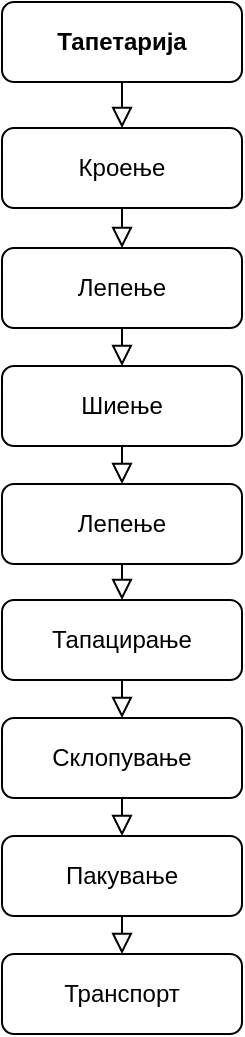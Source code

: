 <mxfile version="26.0.6">
  <diagram name="Page-1" id="6YHLERJcatcklHJie1yG">
    <mxGraphModel dx="1290" dy="557" grid="1" gridSize="10" guides="1" tooltips="1" connect="1" arrows="1" fold="1" page="1" pageScale="1" pageWidth="850" pageHeight="1100" math="0" shadow="0">
      <root>
        <mxCell id="0" />
        <mxCell id="1" parent="0" />
        <mxCell id="AoiX-MQDBQ31V0BbeJ8X-1" value="" style="rounded=0;html=1;jettySize=auto;orthogonalLoop=1;fontSize=11;endArrow=block;endFill=0;endSize=8;strokeWidth=1;shadow=0;labelBackgroundColor=none;edgeStyle=orthogonalEdgeStyle;exitX=0.5;exitY=1;exitDx=0;exitDy=0;entryX=0.5;entryY=0;entryDx=0;entryDy=0;" edge="1" parent="1" source="AoiX-MQDBQ31V0BbeJ8X-2" target="AoiX-MQDBQ31V0BbeJ8X-5">
          <mxGeometry relative="1" as="geometry">
            <mxPoint x="429.5" y="127" as="sourcePoint" />
            <mxPoint x="429.5" y="177" as="targetPoint" />
            <Array as="points" />
          </mxGeometry>
        </mxCell>
        <mxCell id="AoiX-MQDBQ31V0BbeJ8X-2" value="&lt;b&gt;Тапетарија&lt;/b&gt;" style="rounded=1;whiteSpace=wrap;html=1;fontSize=12;glass=0;strokeWidth=1;shadow=0;" vertex="1" parent="1">
          <mxGeometry x="370" y="107" width="120" height="40" as="geometry" />
        </mxCell>
        <mxCell id="AoiX-MQDBQ31V0BbeJ8X-5" value="Кроење" style="rounded=1;whiteSpace=wrap;html=1;fontSize=12;glass=0;strokeWidth=1;shadow=0;" vertex="1" parent="1">
          <mxGeometry x="370" y="170" width="120" height="40" as="geometry" />
        </mxCell>
        <mxCell id="AoiX-MQDBQ31V0BbeJ8X-6" value="Лепење" style="rounded=1;whiteSpace=wrap;html=1;fontSize=12;glass=0;strokeWidth=1;shadow=0;" vertex="1" parent="1">
          <mxGeometry x="370" y="230" width="120" height="40" as="geometry" />
        </mxCell>
        <mxCell id="AoiX-MQDBQ31V0BbeJ8X-14" value="" style="rounded=0;html=1;jettySize=auto;orthogonalLoop=1;fontSize=11;endArrow=block;endFill=0;endSize=8;strokeWidth=1;shadow=0;labelBackgroundColor=none;edgeStyle=orthogonalEdgeStyle;exitX=0.5;exitY=1;exitDx=0;exitDy=0;entryX=0.5;entryY=0;entryDx=0;entryDy=0;" edge="1" parent="1" source="AoiX-MQDBQ31V0BbeJ8X-5" target="AoiX-MQDBQ31V0BbeJ8X-6">
          <mxGeometry relative="1" as="geometry">
            <mxPoint x="429.5" y="217" as="sourcePoint" />
            <mxPoint x="570" y="217" as="targetPoint" />
            <Array as="points" />
          </mxGeometry>
        </mxCell>
        <mxCell id="AoiX-MQDBQ31V0BbeJ8X-17" value="Шиење" style="rounded=1;whiteSpace=wrap;html=1;fontSize=12;glass=0;strokeWidth=1;shadow=0;" vertex="1" parent="1">
          <mxGeometry x="370" y="289" width="120" height="40" as="geometry" />
        </mxCell>
        <mxCell id="AoiX-MQDBQ31V0BbeJ8X-18" value="" style="rounded=0;html=1;jettySize=auto;orthogonalLoop=1;fontSize=11;endArrow=block;endFill=0;endSize=8;strokeWidth=1;shadow=0;labelBackgroundColor=none;edgeStyle=orthogonalEdgeStyle;exitX=0.5;exitY=1;exitDx=0;exitDy=0;entryX=0.5;entryY=0;entryDx=0;entryDy=0;" edge="1" parent="1" source="AoiX-MQDBQ31V0BbeJ8X-6" target="AoiX-MQDBQ31V0BbeJ8X-17">
          <mxGeometry relative="1" as="geometry">
            <mxPoint x="320" y="289" as="sourcePoint" />
            <mxPoint x="430" y="289" as="targetPoint" />
            <Array as="points" />
          </mxGeometry>
        </mxCell>
        <mxCell id="AoiX-MQDBQ31V0BbeJ8X-19" value="Лепење" style="rounded=1;whiteSpace=wrap;html=1;fontSize=12;glass=0;strokeWidth=1;shadow=0;" vertex="1" parent="1">
          <mxGeometry x="370" y="348" width="120" height="40" as="geometry" />
        </mxCell>
        <mxCell id="AoiX-MQDBQ31V0BbeJ8X-20" value="" style="rounded=0;html=1;jettySize=auto;orthogonalLoop=1;fontSize=11;endArrow=block;endFill=0;endSize=8;strokeWidth=1;shadow=0;labelBackgroundColor=none;edgeStyle=orthogonalEdgeStyle;entryX=0.5;entryY=0;entryDx=0;entryDy=0;exitX=0.5;exitY=1;exitDx=0;exitDy=0;" edge="1" parent="1" source="AoiX-MQDBQ31V0BbeJ8X-17" target="AoiX-MQDBQ31V0BbeJ8X-19">
          <mxGeometry relative="1" as="geometry">
            <mxPoint x="680" y="349" as="sourcePoint" />
            <mxPoint x="430" y="348" as="targetPoint" />
            <Array as="points" />
          </mxGeometry>
        </mxCell>
        <mxCell id="AoiX-MQDBQ31V0BbeJ8X-21" value="Тапацирање" style="rounded=1;whiteSpace=wrap;html=1;fontSize=12;glass=0;strokeWidth=1;shadow=0;" vertex="1" parent="1">
          <mxGeometry x="370" y="406" width="120" height="40" as="geometry" />
        </mxCell>
        <mxCell id="AoiX-MQDBQ31V0BbeJ8X-22" value="Склопување" style="rounded=1;whiteSpace=wrap;html=1;fontSize=12;glass=0;strokeWidth=1;shadow=0;" vertex="1" parent="1">
          <mxGeometry x="370" y="465" width="120" height="40" as="geometry" />
        </mxCell>
        <mxCell id="AoiX-MQDBQ31V0BbeJ8X-23" value="" style="rounded=0;html=1;jettySize=auto;orthogonalLoop=1;fontSize=11;endArrow=block;endFill=0;endSize=8;strokeWidth=1;shadow=0;labelBackgroundColor=none;edgeStyle=orthogonalEdgeStyle;exitX=0.5;exitY=1;exitDx=0;exitDy=0;entryX=0.5;entryY=0;entryDx=0;entryDy=0;" edge="1" parent="1" source="AoiX-MQDBQ31V0BbeJ8X-21" target="AoiX-MQDBQ31V0BbeJ8X-22">
          <mxGeometry relative="1" as="geometry">
            <mxPoint x="320" y="465" as="sourcePoint" />
            <mxPoint x="430" y="465" as="targetPoint" />
            <Array as="points" />
          </mxGeometry>
        </mxCell>
        <mxCell id="AoiX-MQDBQ31V0BbeJ8X-24" value="Пакување" style="rounded=1;whiteSpace=wrap;html=1;fontSize=12;glass=0;strokeWidth=1;shadow=0;" vertex="1" parent="1">
          <mxGeometry x="370" y="524" width="120" height="40" as="geometry" />
        </mxCell>
        <mxCell id="AoiX-MQDBQ31V0BbeJ8X-25" value="" style="rounded=0;html=1;jettySize=auto;orthogonalLoop=1;fontSize=11;endArrow=block;endFill=0;endSize=8;strokeWidth=1;shadow=0;labelBackgroundColor=none;edgeStyle=orthogonalEdgeStyle;entryX=0.5;entryY=0;entryDx=0;entryDy=0;exitX=0.5;exitY=1;exitDx=0;exitDy=0;" edge="1" parent="1" source="AoiX-MQDBQ31V0BbeJ8X-22" target="AoiX-MQDBQ31V0BbeJ8X-24">
          <mxGeometry relative="1" as="geometry">
            <mxPoint x="680" y="525" as="sourcePoint" />
            <mxPoint x="430" y="524" as="targetPoint" />
            <Array as="points" />
          </mxGeometry>
        </mxCell>
        <mxCell id="AoiX-MQDBQ31V0BbeJ8X-26" value="" style="rounded=0;html=1;jettySize=auto;orthogonalLoop=1;fontSize=11;endArrow=block;endFill=0;endSize=8;strokeWidth=1;shadow=0;labelBackgroundColor=none;edgeStyle=orthogonalEdgeStyle;exitX=0.5;exitY=1;exitDx=0;exitDy=0;entryX=0.5;entryY=0;entryDx=0;entryDy=0;" edge="1" parent="1" source="AoiX-MQDBQ31V0BbeJ8X-19" target="AoiX-MQDBQ31V0BbeJ8X-21">
          <mxGeometry relative="1" as="geometry">
            <mxPoint x="430" y="390" as="sourcePoint" />
            <mxPoint x="430" y="409" as="targetPoint" />
            <Array as="points" />
          </mxGeometry>
        </mxCell>
        <mxCell id="AoiX-MQDBQ31V0BbeJ8X-27" value="Транспорт" style="rounded=1;whiteSpace=wrap;html=1;fontSize=12;glass=0;strokeWidth=1;shadow=0;" vertex="1" parent="1">
          <mxGeometry x="370" y="583" width="120" height="40" as="geometry" />
        </mxCell>
        <mxCell id="AoiX-MQDBQ31V0BbeJ8X-28" value="" style="rounded=0;html=1;jettySize=auto;orthogonalLoop=1;fontSize=11;endArrow=block;endFill=0;endSize=8;strokeWidth=1;shadow=0;labelBackgroundColor=none;edgeStyle=orthogonalEdgeStyle;entryX=0.5;entryY=0;entryDx=0;entryDy=0;exitX=0.5;exitY=1;exitDx=0;exitDy=0;" edge="1" parent="1" source="AoiX-MQDBQ31V0BbeJ8X-24" target="AoiX-MQDBQ31V0BbeJ8X-27">
          <mxGeometry relative="1" as="geometry">
            <mxPoint x="600" y="580" as="sourcePoint" />
            <mxPoint x="430" y="583" as="targetPoint" />
            <Array as="points" />
          </mxGeometry>
        </mxCell>
      </root>
    </mxGraphModel>
  </diagram>
</mxfile>
